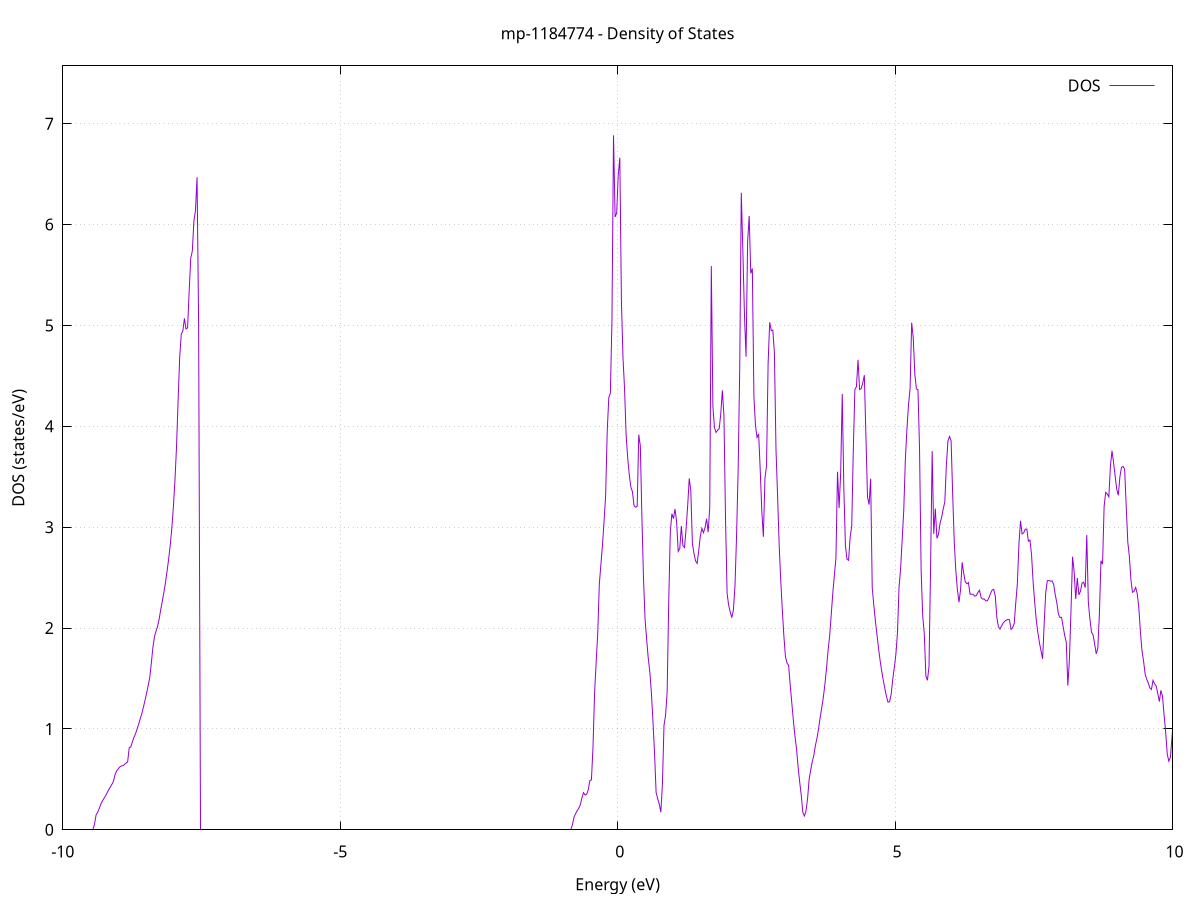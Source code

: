 set title 'mp-1184774 - Density of States'
set xlabel 'Energy (eV)'
set ylabel 'DOS (states/eV)'
set grid
set xrange [-10:10]
set yrange [0:7.573]
set xzeroaxis lt -1
set terminal png size 800,600
set output 'mp-1184774_dos_gnuplot.png'
plot '-' using 1:2 with lines title 'DOS'
-12.044000 0.000000
-12.015600 0.000000
-11.987200 0.000000
-11.958700 0.000000
-11.930300 0.000000
-11.901900 0.000000
-11.873500 0.000000
-11.845000 0.000000
-11.816600 0.000000
-11.788200 0.000000
-11.759700 0.000000
-11.731300 0.000000
-11.702900 0.000000
-11.674400 0.000000
-11.646000 0.000000
-11.617600 0.000000
-11.589100 0.000000
-11.560700 0.000000
-11.532300 0.000000
-11.503800 0.000000
-11.475400 0.000000
-11.447000 0.000000
-11.418600 0.000000
-11.390100 0.000000
-11.361700 0.000000
-11.333300 0.000000
-11.304800 0.000000
-11.276400 0.000000
-11.248000 0.000000
-11.219500 0.000000
-11.191100 0.000000
-11.162700 0.000000
-11.134200 0.000000
-11.105800 0.000000
-11.077400 0.000000
-11.048900 0.000000
-11.020500 0.000000
-10.992100 0.000000
-10.963700 0.000000
-10.935200 0.000000
-10.906800 0.000000
-10.878400 0.000000
-10.849900 0.000000
-10.821500 0.000000
-10.793100 0.000000
-10.764600 0.000000
-10.736200 0.000000
-10.707800 0.000000
-10.679300 0.000000
-10.650900 0.000000
-10.622500 0.000000
-10.594000 0.000000
-10.565600 0.000000
-10.537200 0.000000
-10.508700 0.000000
-10.480300 0.000000
-10.451900 0.000000
-10.423500 0.000000
-10.395000 0.000000
-10.366600 0.000000
-10.338200 0.000000
-10.309700 0.000000
-10.281300 0.000000
-10.252900 0.000000
-10.224400 0.000000
-10.196000 0.000000
-10.167600 0.000000
-10.139100 0.000000
-10.110700 0.000000
-10.082300 0.000000
-10.053800 0.000000
-10.025400 0.000000
-9.997000 0.000000
-9.968600 0.000000
-9.940100 0.000000
-9.911700 0.000000
-9.883300 0.000000
-9.854800 0.000000
-9.826400 0.000000
-9.798000 0.000000
-9.769500 0.000000
-9.741100 0.000000
-9.712700 0.000000
-9.684200 0.000000
-9.655800 0.000000
-9.627400 0.000000
-9.598900 0.000000
-9.570500 0.000000
-9.542100 0.000000
-9.513700 0.000000
-9.485200 0.000000
-9.456800 0.000400
-9.428400 0.054400
-9.399900 0.147300
-9.371500 0.174000
-9.343100 0.210400
-9.314600 0.253500
-9.286200 0.285100
-9.257800 0.311100
-9.229300 0.336900
-9.200900 0.367000
-9.172500 0.397400
-9.144000 0.423400
-9.115600 0.449700
-9.087200 0.478600
-9.058700 0.545700
-9.030300 0.583600
-9.001900 0.603000
-8.973500 0.622700
-8.945000 0.633200
-8.916600 0.634900
-8.888200 0.648300
-8.859700 0.661100
-8.831300 0.673100
-8.802900 0.812700
-8.774400 0.821400
-8.746000 0.870500
-8.717600 0.916500
-8.689100 0.951800
-8.660700 0.999200
-8.632300 1.047500
-8.603800 1.100900
-8.575400 1.152600
-8.547000 1.215300
-8.518600 1.281600
-8.490100 1.351600
-8.461700 1.427900
-8.433300 1.507900
-8.404800 1.649200
-8.376400 1.806200
-8.348000 1.913100
-8.319500 1.970300
-8.291100 2.017700
-8.262700 2.092100
-8.234200 2.184700
-8.205800 2.266400
-8.177400 2.356000
-8.148900 2.452600
-8.120500 2.563200
-8.092100 2.685500
-8.063600 2.820100
-8.035200 2.990100
-8.006800 3.200000
-7.978400 3.465200
-7.949900 3.801200
-7.921500 4.258400
-7.893100 4.681800
-7.864600 4.914700
-7.836200 4.946100
-7.807800 5.069500
-7.779300 4.964700
-7.750900 4.976400
-7.722500 5.335500
-7.694000 5.666900
-7.665600 5.737000
-7.637200 6.034900
-7.608700 6.138600
-7.580300 6.469400
-7.551900 5.005200
-7.523500 0.000000
-7.495000 0.000000
-7.466600 0.000000
-7.438200 0.000000
-7.409700 0.000000
-7.381300 0.000000
-7.352900 0.000000
-7.324400 0.000000
-7.296000 0.000000
-7.267600 0.000000
-7.239100 0.000000
-7.210700 0.000000
-7.182300 0.000000
-7.153800 0.000000
-7.125400 0.000000
-7.097000 0.000000
-7.068600 0.000000
-7.040100 0.000000
-7.011700 0.000000
-6.983300 0.000000
-6.954800 0.000000
-6.926400 0.000000
-6.898000 0.000000
-6.869500 0.000000
-6.841100 0.000000
-6.812700 0.000000
-6.784200 0.000000
-6.755800 0.000000
-6.727400 0.000000
-6.698900 0.000000
-6.670500 0.000000
-6.642100 0.000000
-6.613600 0.000000
-6.585200 0.000000
-6.556800 0.000000
-6.528400 0.000000
-6.499900 0.000000
-6.471500 0.000000
-6.443100 0.000000
-6.414600 0.000000
-6.386200 0.000000
-6.357800 0.000000
-6.329300 0.000000
-6.300900 0.000000
-6.272500 0.000000
-6.244000 0.000000
-6.215600 0.000000
-6.187200 0.000000
-6.158700 0.000000
-6.130300 0.000000
-6.101900 0.000000
-6.073500 0.000000
-6.045000 0.000000
-6.016600 0.000000
-5.988200 0.000000
-5.959700 0.000000
-5.931300 0.000000
-5.902900 0.000000
-5.874400 0.000000
-5.846000 0.000000
-5.817600 0.000000
-5.789100 0.000000
-5.760700 0.000000
-5.732300 0.000000
-5.703800 0.000000
-5.675400 0.000000
-5.647000 0.000000
-5.618600 0.000000
-5.590100 0.000000
-5.561700 0.000000
-5.533300 0.000000
-5.504800 0.000000
-5.476400 0.000000
-5.448000 0.000000
-5.419500 0.000000
-5.391100 0.000000
-5.362700 0.000000
-5.334200 0.000000
-5.305800 0.000000
-5.277400 0.000000
-5.248900 0.000000
-5.220500 0.000000
-5.192100 0.000000
-5.163600 0.000000
-5.135200 0.000000
-5.106800 0.000000
-5.078400 0.000000
-5.049900 0.000000
-5.021500 0.000000
-4.993100 0.000000
-4.964600 0.000000
-4.936200 0.000000
-4.907800 0.000000
-4.879300 0.000000
-4.850900 0.000000
-4.822500 0.000000
-4.794000 0.000000
-4.765600 0.000000
-4.737200 0.000000
-4.708700 0.000000
-4.680300 0.000000
-4.651900 0.000000
-4.623500 0.000000
-4.595000 0.000000
-4.566600 0.000000
-4.538200 0.000000
-4.509700 0.000000
-4.481300 0.000000
-4.452900 0.000000
-4.424400 0.000000
-4.396000 0.000000
-4.367600 0.000000
-4.339100 0.000000
-4.310700 0.000000
-4.282300 0.000000
-4.253800 0.000000
-4.225400 0.000000
-4.197000 0.000000
-4.168600 0.000000
-4.140100 0.000000
-4.111700 0.000000
-4.083300 0.000000
-4.054800 0.000000
-4.026400 0.000000
-3.998000 0.000000
-3.969500 0.000000
-3.941100 0.000000
-3.912700 0.000000
-3.884200 0.000000
-3.855800 0.000000
-3.827400 0.000000
-3.798900 0.000000
-3.770500 0.000000
-3.742100 0.000000
-3.713600 0.000000
-3.685200 0.000000
-3.656800 0.000000
-3.628400 0.000000
-3.599900 0.000000
-3.571500 0.000000
-3.543100 0.000000
-3.514600 0.000000
-3.486200 0.000000
-3.457800 0.000000
-3.429300 0.000000
-3.400900 0.000000
-3.372500 0.000000
-3.344000 0.000000
-3.315600 0.000000
-3.287200 0.000000
-3.258700 0.000000
-3.230300 0.000000
-3.201900 0.000000
-3.173500 0.000000
-3.145000 0.000000
-3.116600 0.000000
-3.088200 0.000000
-3.059700 0.000000
-3.031300 0.000000
-3.002900 0.000000
-2.974400 0.000000
-2.946000 0.000000
-2.917600 0.000000
-2.889100 0.000000
-2.860700 0.000000
-2.832300 0.000000
-2.803800 0.000000
-2.775400 0.000000
-2.747000 0.000000
-2.718600 0.000000
-2.690100 0.000000
-2.661700 0.000000
-2.633300 0.000000
-2.604800 0.000000
-2.576400 0.000000
-2.548000 0.000000
-2.519500 0.000000
-2.491100 0.000000
-2.462700 0.000000
-2.434200 0.000000
-2.405800 0.000000
-2.377400 0.000000
-2.348900 0.000000
-2.320500 0.000000
-2.292100 0.000000
-2.263600 0.000000
-2.235200 0.000000
-2.206800 0.000000
-2.178400 0.000000
-2.149900 0.000000
-2.121500 0.000000
-2.093100 0.000000
-2.064600 0.000000
-2.036200 0.000000
-2.007800 0.000000
-1.979300 0.000000
-1.950900 0.000000
-1.922500 0.000000
-1.894000 0.000000
-1.865600 0.000000
-1.837200 0.000000
-1.808700 0.000000
-1.780300 0.000000
-1.751900 0.000000
-1.723500 0.000000
-1.695000 0.000000
-1.666600 0.000000
-1.638200 0.000000
-1.609700 0.000000
-1.581300 0.000000
-1.552900 0.000000
-1.524400 0.000000
-1.496000 0.000000
-1.467600 0.000000
-1.439100 0.000000
-1.410700 0.000000
-1.382300 0.000000
-1.353800 0.000000
-1.325400 0.000000
-1.297000 0.000000
-1.268500 0.000000
-1.240100 0.000000
-1.211700 0.000000
-1.183300 0.000000
-1.154800 0.000000
-1.126400 0.000000
-1.098000 0.000000
-1.069500 0.000000
-1.041100 0.000000
-1.012700 0.000000
-0.984200 0.000000
-0.955800 0.000000
-0.927400 0.000000
-0.898900 0.000000
-0.870500 0.000000
-0.842100 0.004700
-0.813600 0.052400
-0.785200 0.127300
-0.756800 0.160900
-0.728400 0.189600
-0.699900 0.214300
-0.671500 0.251200
-0.643100 0.317100
-0.614600 0.368100
-0.586200 0.345000
-0.557800 0.351800
-0.529300 0.397500
-0.500900 0.487600
-0.472500 0.494700
-0.444000 0.821300
-0.415600 1.358200
-0.387200 1.661400
-0.358700 1.947900
-0.330300 2.434500
-0.301900 2.628200
-0.273500 2.821900
-0.245000 3.058800
-0.216600 3.307500
-0.188200 3.947500
-0.159700 4.283400
-0.131300 4.327400
-0.102900 5.039700
-0.074400 6.884400
-0.046000 6.074800
-0.017600 6.114300
0.010900 6.494800
0.039300 6.663000
0.067700 5.251700
0.096200 4.678800
0.124600 4.372800
0.153000 3.911400
0.181500 3.684500
0.209900 3.516800
0.238300 3.395800
0.266700 3.351700
0.295200 3.212800
0.323600 3.197600
0.352000 3.206500
0.380500 3.917600
0.408900 3.806200
0.437300 3.094400
0.465800 2.497700
0.494200 2.084600
0.522600 1.887800
0.551100 1.703400
0.579500 1.568600
0.607900 1.360900
0.636400 1.076200
0.664800 0.763300
0.693200 0.370100
0.721600 0.308000
0.750100 0.254700
0.778500 0.174400
0.806900 0.453300
0.835400 1.035200
0.863800 1.134900
0.892200 1.364000
0.920700 2.266400
0.949100 2.953600
0.977500 3.133000
1.006000 3.085000
1.034400 3.180300
1.062800 3.051600
1.091300 2.760400
1.119700 2.787200
1.148100 3.011800
1.176500 2.816000
1.205000 2.798100
1.233400 2.982800
1.261800 3.209500
1.290300 3.483500
1.318700 3.362300
1.347100 2.837000
1.375600 2.741500
1.404000 2.666000
1.432400 2.640100
1.460900 2.766600
1.489300 2.907500
1.517700 2.988300
1.546200 2.945100
1.574600 2.993900
1.603000 3.083500
1.631500 2.951000
1.659900 3.195400
1.688300 5.588500
1.716700 4.198000
1.745200 3.986000
1.773600 3.939100
1.802000 3.961500
1.830500 3.976400
1.858900 4.126300
1.887300 4.356000
1.915800 4.104800
1.944200 3.089300
1.972600 2.342600
2.001100 2.225000
2.029500 2.158000
2.057900 2.103300
2.086400 2.179200
2.114800 2.419000
2.143200 2.912600
2.171600 3.560500
2.200100 4.569300
2.228500 6.315400
2.256900 5.732500
2.285400 5.107700
2.313800 4.689400
2.342200 5.825000
2.370700 6.085300
2.399100 5.515700
2.427500 5.564600
2.456000 4.292200
2.484400 4.005700
2.512800 3.889400
2.541300 3.922900
2.569700 3.567000
2.598100 3.158500
2.626500 2.904600
2.655000 3.483200
2.683400 3.609900
2.711800 4.621100
2.740300 5.030500
2.768700 4.948100
2.797100 4.953200
2.825600 4.721000
2.854000 3.768200
2.882400 3.311200
2.910900 2.826000
2.939300 2.475400
2.967700 2.178600
2.996200 1.918500
3.024600 1.715300
3.053000 1.651700
3.081500 1.629400
3.109900 1.435900
3.138300 1.260500
3.166700 1.085800
3.195200 0.931500
3.223600 0.803800
3.252000 0.624400
3.280500 0.475700
3.308900 0.343300
3.337300 0.172700
3.365800 0.136000
3.394200 0.186500
3.422600 0.306900
3.451100 0.499100
3.479500 0.593400
3.507900 0.674200
3.536400 0.738900
3.564800 0.836800
3.593200 0.910300
3.621600 1.003000
3.650100 1.113200
3.678500 1.209400
3.706900 1.313200
3.735400 1.441500
3.763800 1.598600
3.792200 1.774700
3.820700 1.921300
3.849100 2.130900
3.877500 2.344600
3.906000 2.524200
3.934400 2.693300
3.962800 3.549500
3.991300 3.189300
4.019700 3.541800
4.048100 4.320500
4.076500 3.388300
4.105000 2.816600
4.133400 2.683100
4.161800 2.671000
4.190300 2.902600
4.218700 3.009000
4.247100 3.765000
4.275600 4.364300
4.304000 4.393000
4.332400 4.659000
4.360900 4.363700
4.389300 4.373500
4.417700 4.429300
4.446200 4.506800
4.474600 3.905300
4.503000 3.299200
4.531500 3.223300
4.559900 3.480700
4.588300 2.399700
4.616700 2.226200
4.645200 2.071000
4.673600 1.935500
4.702000 1.800200
4.730500 1.678100
4.758900 1.574100
4.787300 1.482500
4.815800 1.398800
4.844200 1.323400
4.872600 1.264200
4.901100 1.269900
4.929500 1.340900
4.957900 1.492500
4.986400 1.609300
5.014800 1.739900
5.043200 1.954300
5.071600 2.404400
5.100100 2.591500
5.128500 2.880800
5.156900 3.172000
5.185400 3.671800
5.213800 3.972800
5.242200 4.214000
5.270700 4.372000
5.299100 5.027900
5.327500 4.876600
5.356000 4.516100
5.384400 4.370400
5.412800 4.361800
5.441300 3.764900
5.469700 2.567900
5.498100 2.119200
5.526600 1.941700
5.555000 1.526400
5.583400 1.481500
5.611800 1.622300
5.640300 2.616600
5.668700 3.754000
5.697100 2.933700
5.725600 3.184100
5.754000 2.889100
5.782400 2.929000
5.810900 3.038600
5.839300 3.096600
5.867700 3.180300
5.896200 3.249400
5.924600 3.616300
5.953000 3.854500
5.981500 3.899700
6.009900 3.856500
6.038300 3.321000
6.066700 2.854300
6.095200 2.565300
6.123600 2.380300
6.152000 2.255600
6.180500 2.381200
6.208900 2.652000
6.237300 2.541200
6.265800 2.455800
6.294200 2.439500
6.322600 2.451300
6.351100 2.334900
6.379500 2.335700
6.407900 2.332500
6.436400 2.315400
6.464800 2.322100
6.493200 2.352100
6.521600 2.375100
6.550100 2.302800
6.578500 2.286700
6.606900 2.288100
6.635400 2.269800
6.663800 2.270100
6.692200 2.300800
6.720700 2.343600
6.749100 2.375800
6.777500 2.383500
6.806000 2.317400
6.834400 2.104500
6.862800 2.011900
6.891300 1.989500
6.919700 2.022000
6.948100 2.049300
6.976600 2.067900
7.005000 2.078300
7.033400 2.085300
7.061800 2.081000
7.090300 1.985700
7.118700 2.003700
7.147100 2.043500
7.175600 2.252200
7.204000 2.441100
7.232400 2.833000
7.260900 3.062400
7.289300 2.932500
7.317700 2.943800
7.346200 2.979600
7.374600 2.981000
7.403000 2.861000
7.431500 2.871600
7.459900 2.723100
7.488300 2.453200
7.516700 2.252600
7.545200 2.076900
7.573600 1.954500
7.602000 1.854300
7.630500 1.774000
7.658900 1.694900
7.687300 2.042200
7.715800 2.354200
7.744200 2.469900
7.772600 2.470800
7.801100 2.464800
7.829500 2.467800
7.857900 2.433500
7.886400 2.331700
7.914800 2.251300
7.943200 2.140500
7.971600 2.105000
8.000100 2.106200
8.028500 2.015400
8.056900 1.926900
8.085400 1.859500
8.113800 1.429500
8.142200 1.688600
8.170700 2.178000
8.199100 2.707100
8.227500 2.556100
8.256000 2.287900
8.284400 2.495300
8.312800 2.329100
8.341300 2.364700
8.369700 2.445400
8.398100 2.454100
8.426600 2.400500
8.455000 2.921800
8.483400 2.253900
8.511800 2.086800
8.540300 1.958900
8.568700 1.931700
8.597100 1.840900
8.625600 1.744100
8.654000 1.799600
8.682400 2.140000
8.710900 2.666800
8.739300 2.633300
8.767700 3.207100
8.796200 3.345000
8.824600 3.329100
8.853000 3.300500
8.881500 3.610000
8.909900 3.757400
8.938300 3.637000
8.966700 3.506900
8.995200 3.375000
9.023600 3.315500
9.052000 3.498600
9.080500 3.592500
9.108900 3.602700
9.137300 3.576300
9.165800 3.205900
9.194200 2.851700
9.222600 2.709300
9.251100 2.474700
9.279500 2.353700
9.307900 2.364500
9.336400 2.402700
9.364800 2.340000
9.393200 2.199500
9.421600 1.963400
9.450100 1.775200
9.478500 1.672800
9.506900 1.544100
9.535400 1.492700
9.563800 1.455000
9.592200 1.406500
9.620700 1.391500
9.649100 1.481000
9.677500 1.445000
9.706000 1.426400
9.734400 1.350600
9.762800 1.271200
9.791300 1.382300
9.819700 1.324700
9.848100 1.138800
9.876600 0.970000
9.905000 0.753200
9.933400 0.679700
9.961800 0.717300
9.990300 0.911600
10.018700 1.099900
10.047100 1.173400
10.075600 1.319100
10.104000 1.403900
10.132400 1.445100
10.160900 1.471900
10.189300 1.507900
10.217700 1.865800
10.246200 2.045800
10.274600 2.186800
10.303000 2.335900
10.331500 2.480800
10.359900 2.648900
10.388300 3.024300
10.416700 3.420900
10.445200 3.543400
10.473600 3.725700
10.502000 5.947200
10.530500 4.462800
10.558900 3.393400
10.587300 3.480700
10.615800 3.839000
10.644200 3.798300
10.672600 3.741900
10.701100 3.725000
10.729500 3.597600
10.757900 3.539900
10.786400 3.526500
10.814800 3.784200
10.843200 3.176800
10.871600 2.923300
10.900100 2.806000
10.928500 2.806500
10.956900 2.835300
10.985400 2.861100
11.013800 2.882300
11.042200 2.880300
11.070700 2.858800
11.099100 2.844200
11.127500 2.812100
11.156000 2.746700
11.184400 2.700800
11.212800 2.582900
11.241300 2.434000
11.269700 2.365500
11.298100 2.166700
11.326600 1.899200
11.355000 1.335200
11.383400 0.866400
11.411800 0.394600
11.440300 0.051700
11.468700 0.000000
11.497100 0.004600
11.525600 0.027300
11.554000 0.053500
11.582400 0.082900
11.610900 0.116600
11.639300 0.153800
11.667700 0.142100
11.696200 0.160200
11.724600 0.176300
11.753000 0.198000
11.781500 0.217200
11.809900 0.235000
11.838300 0.256800
11.866700 0.279800
11.895200 0.280600
11.923600 0.297100
11.952000 0.314700
11.980500 0.336100
12.008900 0.361900
12.037300 0.388500
12.065800 0.411500
12.094200 0.433500
12.122600 0.456000
12.151100 0.479400
12.179500 0.521600
12.207900 0.602200
12.236400 0.720100
12.264800 0.862000
12.293200 1.092500
12.321700 1.098900
12.350100 1.108400
12.378500 1.055900
12.406900 0.997500
12.435400 0.918100
12.463800 0.839600
12.492200 0.803900
12.520700 0.780900
12.549100 0.762500
12.577500 0.747000
12.606000 0.737500
12.634400 0.733500
12.662800 0.730400
12.691300 0.724200
12.719700 0.721500
12.748100 0.724900
12.776600 0.726000
12.805000 0.724400
12.833400 0.722100
12.861800 0.721000
12.890300 0.717600
12.918700 0.714200
12.947100 0.710500
12.975600 0.706500
13.004000 0.702400
13.032400 0.699800
13.060900 0.696400
13.089300 0.695600
13.117700 0.696800
13.146200 0.699000
13.174600 0.702100
13.203000 0.705600
13.231500 0.709200
13.259900 0.712900
13.288300 0.716700
13.316700 0.720600
13.345200 0.724600
13.373600 0.728600
13.402000 0.732500
13.430500 0.736400
13.458900 0.740800
13.487300 0.746200
13.515800 0.751700
13.544200 0.757000
13.572600 0.764000
13.601100 0.770700
13.629500 0.776600
13.657900 0.782200
13.686400 0.788400
13.714800 0.795300
13.743200 0.803000
13.771700 0.811500
13.800100 0.820400
13.828500 0.829800
13.856900 0.839400
13.885400 0.849600
13.913800 0.861200
13.942200 0.874500
13.970700 0.890000
13.999100 0.914500
14.027500 0.944900
14.056000 0.975100
14.084400 0.939800
14.112800 0.922300
14.141300 0.922600
14.169700 0.921500
14.198100 0.919300
14.226600 0.916000
14.255000 0.916000
14.283400 0.920400
14.311800 0.924200
14.340300 0.934900
14.368700 0.938300
14.397100 0.939400
14.425600 0.934800
14.454000 0.916300
14.482400 0.898000
14.510900 0.879700
14.539300 0.830400
14.567700 0.826700
14.596200 0.823400
14.624600 0.819400
14.653000 0.816400
14.681500 0.813900
14.709900 0.816100
14.738300 0.819300
14.766700 0.823600
14.795200 0.833600
14.823600 0.845200
14.852000 0.880300
14.880500 0.969900
14.908900 0.982700
14.937300 0.979400
14.965800 0.924400
14.994200 0.891300
15.022600 0.893300
15.051100 0.894100
15.079500 0.895500
15.107900 0.897100
15.136400 0.897300
15.164800 0.898900
15.193200 0.899800
15.221700 0.900100
15.250100 0.884400
15.278500 0.874600
15.306900 0.872700
15.335400 0.872100
15.363800 0.871400
15.392200 0.870600
15.420700 0.867600
15.449100 0.868100
15.477500 0.867800
15.506000 0.868300
15.534400 0.869300
15.562800 0.871800
15.591300 0.874100
15.619700 0.875400
15.648100 0.875100
15.676600 0.873800
15.705000 0.870600
15.733400 0.864100
15.761800 0.860000
15.790300 0.855800
15.818700 0.851200
15.847100 0.846600
15.875600 0.842000
15.904000 0.837400
15.932400 0.834800
15.960900 0.836900
15.989300 0.841900
16.017700 0.845900
16.046200 0.849200
16.074600 0.853700
16.103000 0.859400
16.131500 0.866900
16.159900 0.873400
16.188300 0.886800
16.216700 0.893700
16.245200 0.893400
16.273600 0.907700
16.302000 0.926000
16.330500 0.952200
16.358900 0.980300
16.387300 1.024900
16.415800 1.015800
16.444200 0.986000
16.472600 0.951500
16.501100 0.874500
16.529500 0.804700
16.557900 0.778100
16.586400 0.747400
16.614800 0.747800
16.643200 0.710000
16.671700 0.644700
16.700100 0.567600
16.728500 0.500900
16.756900 0.497700
16.785400 0.288600
16.813800 0.222800
16.842200 0.226400
16.870700 0.237900
16.899100 0.326400
16.927500 0.429500
16.956000 0.534500
16.984400 0.615700
17.012800 0.713600
17.041300 0.843400
17.069700 0.879200
17.098100 0.818300
17.126600 0.768100
17.155000 0.762600
17.183400 0.765100
17.211800 0.767800
17.240300 0.804200
17.268700 0.843300
17.297100 0.859900
17.325600 0.771800
17.354000 0.776700
17.382400 0.789400
17.410900 0.841500
17.439300 0.926200
17.467700 1.040500
17.496200 1.191300
17.524600 1.264500
17.553000 1.341300
17.581500 1.380100
17.609900 1.389100
17.638300 1.365800
17.666700 1.338100
17.695200 1.340800
17.723600 1.360500
17.752000 1.378000
17.780500 1.395200
17.808900 1.407500
17.837300 1.394400
17.865800 1.397400
17.894200 1.346900
17.922600 1.335400
17.951100 1.315400
17.979500 1.295400
18.007900 1.286100
18.036400 1.278500
18.064800 1.273500
18.093200 1.271300
18.121700 1.280400
18.150100 1.298200
18.178500 1.324100
18.206900 1.351900
18.235400 1.381500
18.263800 1.413500
18.292200 1.380300
18.320700 1.379800
18.349100 1.378100
18.377500 1.376200
18.406000 1.376100
18.434400 1.372200
18.462800 1.365800
18.491300 1.387400
18.519700 1.472000
18.548100 1.496400
18.576600 1.445000
18.605000 1.412600
18.633400 1.382700
18.661800 1.355300
18.690300 1.337700
18.718700 1.337600
18.747100 1.360400
18.775600 1.388000
18.804000 1.411600
18.832400 1.438400
18.860900 1.474500
18.889300 1.512600
18.917700 1.524800
18.946200 1.532000
18.974600 1.543500
19.003000 1.552700
19.031500 1.557100
19.059900 1.556300
19.088300 1.545800
19.116800 1.457800
19.145200 1.428800
19.173600 1.431500
19.202000 1.439200
19.230500 1.467000
19.258900 1.461600
19.287300 1.451300
19.315800 1.439600
19.344200 1.427700
19.372600 1.413900
19.401100 1.402300
19.429500 1.411500
19.457900 1.448100
19.486400 1.456900
19.514800 1.438700
19.543200 1.398600
19.571700 1.363900
19.600100 1.340000
19.628500 1.326500
19.656900 1.317400
19.685400 1.306900
19.713800 1.293100
19.742200 1.282200
19.770700 1.283400
19.799100 1.290600
19.827500 1.297900
19.856000 1.276200
19.884400 1.264100
19.912800 1.268500
19.941300 1.271200
19.969700 1.293000
19.998100 1.325000
20.026600 1.366700
20.055000 1.428500
20.083400 1.439800
20.111800 1.407200
20.140300 1.367900
20.168700 1.339500
20.197100 1.320900
20.225600 1.317500
20.254000 1.316000
20.282400 1.351200
20.310900 1.418600
20.339300 1.456600
20.367700 1.418600
20.396200 1.365500
20.424600 1.387000
20.453000 1.444400
20.481500 1.549200
20.509900 1.683500
20.538300 1.765000
20.566800 1.800200
20.595200 1.809100
20.623600 1.845300
20.652000 1.909700
20.680500 2.025600
20.708900 2.091500
20.737300 2.168900
20.765800 2.273200
20.794200 2.404600
20.822600 2.519100
20.851100 2.313500
20.879500 2.081200
20.907900 1.925200
20.936400 1.872300
20.964800 1.850600
20.993200 2.063800
21.021700 1.934200
21.050100 1.937000
21.078500 1.916300
21.106900 1.802000
21.135400 1.711600
21.163800 1.654000
21.192200 1.623500
21.220700 1.738800
21.249100 1.737900
21.277500 1.859800
21.306000 1.777800
21.334400 1.805000
21.362800 1.827000
21.391300 1.811200
21.419700 1.676300
21.448100 1.582000
21.476600 1.494600
21.505000 1.616500
21.533400 1.381800
21.561800 1.300400
21.590300 1.316200
21.618700 1.330800
21.647100 1.345500
21.675600 1.355200
21.704000 1.408600
21.732400 1.460100
21.760900 1.519500
21.789300 1.615200
21.817700 1.985700
21.846200 1.969200
21.874600 2.079200
21.903000 2.170900
21.931500 2.204900
21.959900 2.102100
21.988300 2.082600
22.016800 2.080700
22.045200 2.108700
22.073600 2.083700
22.102000 2.023700
22.130500 1.968200
22.158900 1.952300
22.187300 1.906500
22.215800 1.859000
22.244200 1.835100
22.272600 2.327100
22.301100 1.843800
22.329500 1.688500
22.357900 1.562100
22.386400 1.468500
22.414800 1.402500
22.443200 1.357400
22.471700 1.318300
22.500100 1.297200
22.528500 1.310400
22.556900 1.335300
22.585400 1.350500
22.613800 1.365300
22.642200 1.542300
22.670700 2.768900
22.699100 1.622600
22.727500 1.564800
22.756000 1.477700
22.784400 1.481900
22.812800 1.492200
22.841300 1.500900
22.869700 1.499500
22.898100 1.484300
22.926600 1.477200
22.955000 1.485000
22.983400 1.496400
23.011800 1.521800
23.040300 1.543400
23.068700 1.558000
23.097100 1.565400
23.125600 1.578400
23.154000 1.599100
23.182400 1.775300
23.210900 1.939000
23.239300 2.171500
23.267700 2.453700
23.296200 2.889000
23.324600 2.477700
23.353000 2.389800
23.381500 2.315600
23.409900 2.274000
23.438300 2.243200
23.466800 2.256000
23.495200 2.244100
23.523600 2.170500
23.552000 2.126500
23.580500 2.090100
23.608900 2.037400
23.637300 1.990600
23.665800 1.944900
23.694200 1.891800
23.722600 1.813200
23.751100 1.675800
23.779500 1.535300
23.807900 1.365300
23.836400 1.297100
23.864800 1.297800
23.893200 1.345000
23.921700 1.390400
23.950100 1.455600
23.978500 1.517400
24.006900 1.569400
24.035400 1.655800
24.063800 1.798900
24.092200 1.747100
24.120700 1.650100
24.149100 1.693400
24.177500 1.747300
24.206000 1.784900
24.234400 1.805300
24.262800 1.813300
24.291300 1.807600
24.319700 1.807100
24.348100 1.812700
24.376600 1.809700
24.405000 1.819200
24.433400 1.875300
24.461800 1.913700
24.490300 1.986100
24.518700 2.030200
24.547100 2.067600
24.575600 2.101100
24.604000 2.140500
24.632400 2.146800
24.660900 2.151400
24.689300 2.147500
24.717700 2.142100
24.746200 2.146300
24.774600 2.160100
24.803000 2.192000
24.831500 2.214800
24.859900 2.217200
24.888300 2.203900
24.916800 2.189500
24.945200 2.169800
24.973600 2.153600
25.002000 2.134500
25.030500 2.103700
25.058900 2.070900
25.087300 2.043600
25.115800 2.027500
25.144200 2.026000
25.172600 2.000900
25.201100 1.980200
25.229500 1.960700
25.257900 1.944900
25.286400 1.948900
25.314800 1.958700
25.343200 1.986000
25.371700 1.998800
25.400100 2.003600
25.428500 2.201500
25.456900 1.989500
25.485400 1.865200
25.513800 1.840600
25.542200 1.916600
25.570700 1.959400
25.599100 1.755500
25.627500 1.699500
25.656000 1.629900
25.684400 1.578300
25.712800 1.523600
25.741300 1.484900
25.769700 1.451500
25.798100 1.444000
25.826600 1.389900
25.855000 1.381100
25.883400 1.384600
25.911800 1.367200
25.940300 1.446500
25.968700 1.416500
25.997100 1.370800
26.025600 1.336600
26.054000 1.306000
26.082400 1.246400
26.110900 1.201900
26.139300 1.161000
26.167700 1.130800
26.196200 1.097100
26.224600 1.063500
26.253000 1.036900
26.281500 1.076400
26.309900 1.184300
26.338300 1.252500
26.366800 1.256300
26.395200 1.278900
26.423600 1.336500
26.452000 1.313800
26.480500 1.380700
26.508900 1.252400
26.537300 1.207400
26.565800 1.201700
26.594200 1.126400
26.622600 1.018300
26.651100 0.992100
26.679500 0.988700
26.707900 1.026500
26.736400 1.061000
26.764800 1.074200
26.793200 1.234900
26.821700 1.214500
26.850100 0.754500
26.878500 0.785500
26.906900 0.835900
26.935400 0.895100
26.963800 0.948200
26.992200 0.994200
27.020700 1.044000
27.049100 1.094300
27.077500 1.167900
27.106000 1.213500
27.134400 1.320700
27.162800 1.508400
27.191300 1.680500
27.219700 1.829600
27.248100 1.967500
27.276600 2.104700
27.305000 2.314200
27.333400 2.488200
27.361900 2.606700
27.390300 2.658500
27.418700 2.646600
27.447100 2.589200
27.475600 2.543000
27.504000 2.543500
27.532400 2.896200
27.560900 2.401700
27.589300 2.220200
27.617700 1.724700
27.646200 1.501500
27.674600 1.469000
27.703000 1.533100
27.731500 1.451600
27.759900 1.446700
27.788300 1.502800
27.816800 1.609600
27.845200 1.856900
27.873600 2.109900
27.902000 1.804900
27.930500 1.870900
27.958900 2.011200
27.987300 2.046400
28.015800 2.057900
28.044200 2.080300
28.072600 2.053900
28.101100 2.075300
28.129500 2.122000
28.157900 2.053900
28.186400 1.981800
28.214800 1.932200
28.243200 1.852900
28.271700 1.788900
28.300100 1.726100
28.328500 1.698200
28.356900 1.689400
28.385400 1.677800
28.413800 1.661700
28.442200 1.626500
28.470700 1.588900
28.499100 1.544500
28.527500 1.497200
28.556000 1.446500
28.584400 1.394200
28.612800 1.358700
28.641300 1.366400
28.669700 1.381700
28.698100 1.394200
28.726600 1.383200
28.755000 1.384600
28.783400 1.392600
28.811900 1.308400
28.840300 1.264800
28.868700 1.174700
28.897100 1.036000
28.925600 0.966600
28.954000 0.927200
28.982400 0.906600
29.010900 0.910200
29.039300 0.953300
29.067700 0.942200
29.096200 0.931400
29.124600 0.921500
29.153000 0.914200
29.181500 1.001800
29.209900 0.898800
29.238300 0.916900
29.266800 0.930500
29.295200 0.954300
29.323600 1.028300
29.352000 1.034900
29.380500 0.985400
29.408900 0.961400
29.437300 0.977700
29.465800 0.991400
29.494200 0.943800
29.522600 0.927800
29.551100 0.908100
29.579500 0.934700
29.607900 0.908400
29.636400 0.861300
29.664800 0.802300
29.693200 0.738500
29.721700 0.671600
29.750100 0.613500
29.778500 0.570400
29.806900 0.544900
29.835400 0.538700
29.863800 0.526300
29.892200 0.518000
29.920700 0.511500
29.949100 0.504200
29.977500 0.498100
30.006000 0.493900
30.034400 0.492600
30.062800 0.529400
30.091300 0.552100
30.119700 0.620700
30.148100 0.783900
30.176600 0.950700
30.205000 1.132000
30.233400 1.291300
30.261900 1.417200
30.290300 1.613400
30.318700 1.906900
30.347100 2.610800
30.375600 2.652800
30.404000 2.495200
30.432400 2.315600
30.460900 2.182900
30.489300 2.115600
30.517700 2.016700
30.546200 1.950900
30.574600 1.986200
30.603000 2.000700
30.631500 1.900800
30.659900 1.877500
30.688300 1.860300
30.716800 1.835100
30.745200 1.864500
30.773600 1.854100
30.802000 1.821300
30.830500 1.829800
30.858900 1.848500
30.887300 1.880000
30.915800 1.913000
30.944200 1.937700
30.972600 1.959000
31.001100 1.945200
31.029500 1.906900
31.057900 1.830100
31.086400 1.783700
31.114800 1.726200
31.143200 1.704500
31.171700 1.691600
31.200100 1.677800
31.228500 1.671700
31.256900 1.673600
31.285400 1.675700
31.313800 1.619400
31.342200 1.563700
31.370700 1.530000
31.399100 1.504900
31.427500 1.540600
31.456000 1.724800
31.484400 1.728100
31.512800 1.728800
31.541300 1.835400
31.569700 1.962400
31.598100 2.154200
31.626600 2.369800
31.655000 2.281000
31.683400 2.296900
31.711900 2.270100
31.740300 2.241100
31.768700 2.245600
31.797100 2.260800
31.825600 2.255500
31.854000 2.575600
31.882400 2.026500
31.910900 1.916700
31.939300 1.944800
31.967700 2.126000
31.996200 2.213000
32.024600 2.306100
32.053000 2.426000
32.081500 2.555000
32.109900 2.587500
32.138300 2.470000
32.166800 2.434400
32.195200 2.427700
32.223600 2.420800
32.252000 2.831500
32.280500 2.561800
32.308900 2.563000
32.337300 2.512600
32.365800 2.326100
32.394200 2.305500
32.422600 2.325700
32.451100 2.475100
32.479500 2.646800
32.507900 2.706300
32.536400 2.900600
32.564800 3.161300
32.593200 3.498800
32.621700 3.530100
32.650100 3.242200
32.678500 3.165700
32.706900 2.785700
32.735400 2.593200
32.763800 2.467300
32.792200 2.385800
32.820700 2.359100
32.849100 2.334100
32.877500 2.255400
32.906000 2.175700
32.934400 2.103500
32.962800 2.054600
32.991300 2.011000
33.019700 1.867200
33.048100 1.831200
33.076600 1.799500
33.105000 1.771400
33.133400 1.744100
33.161900 1.718400
33.190300 1.695500
33.218700 1.680100
33.247100 1.673000
33.275600 1.654100
33.304000 1.658200
33.332400 1.661800
33.360900 1.682700
33.389300 1.737600
33.417700 1.763600
33.446200 1.736800
33.474600 1.689400
33.503000 1.635300
33.531500 1.590900
33.559900 1.545300
33.588300 1.499700
33.616800 1.460800
33.645200 1.420200
33.673600 1.324600
33.702000 1.262800
33.730500 1.231000
33.758900 1.189000
33.787300 1.184700
33.815800 1.194300
33.844200 1.211800
33.872600 1.234900
33.901100 1.252900
33.929500 1.210500
33.957900 1.214300
33.986400 1.236600
34.014800 1.231000
34.043200 1.240700
34.071700 1.255600
34.100100 1.202500
34.128500 1.144100
34.157000 1.088700
34.185400 1.032000
34.213800 0.936700
34.242200 0.729800
34.270700 0.605700
34.299100 0.550200
34.327500 0.519900
34.356000 0.499800
34.384400 0.478900
34.412800 0.473000
34.441300 0.500000
34.469700 0.528100
34.498100 0.610400
34.526600 0.701900
34.555000 0.790000
34.583400 1.120700
34.611900 1.393200
34.640300 1.508600
34.668700 1.651000
34.697100 1.746300
34.725600 1.707400
34.754000 1.630200
34.782400 1.665400
34.810900 1.704700
34.839300 1.826200
34.867700 1.931700
34.896200 2.121500
34.924600 2.552500
34.953000 3.190300
34.981500 3.053700
35.009900 3.001700
35.038300 2.911300
35.066800 3.066400
35.095200 2.719600
35.123600 2.645300
35.152000 2.581600
35.180500 2.509100
35.208900 2.443600
35.237300 2.350100
35.265800 2.376200
35.294200 2.220800
35.322600 2.229500
35.351100 2.367700
35.379500 2.302700
35.407900 2.202100
35.436400 2.186600
35.464800 2.168400
35.493200 2.163500
35.521700 2.234300
35.550100 2.212600
35.578500 2.180400
35.607000 2.173900
35.635400 2.183200
35.663800 2.262400
35.692200 2.481200
35.720700 2.588200
35.749100 2.534000
35.777500 2.413400
35.806000 2.365400
35.834400 2.311100
35.862800 2.255500
35.891300 2.207400
35.919700 2.173600
35.948100 2.127800
35.976600 2.013500
36.005000 1.806000
36.033400 1.722200
36.061900 1.552000
36.090300 1.494200
36.118700 1.440500
36.147100 1.390400
36.175600 1.316500
36.204000 1.242100
36.232400 1.190800
36.260900 1.406300
36.289300 1.609600
36.317700 1.707100
36.346200 1.633600
36.374600 1.587500
36.403000 1.558200
36.431500 1.549200
36.459900 1.572700
36.488300 1.649100
36.516800 1.666000
36.545200 1.681000
36.573600 1.709000
36.602000 1.748200
36.630500 1.816700
36.658900 1.917800
36.687300 2.013200
36.715800 2.066500
36.744200 2.145300
36.772600 2.239300
36.801100 2.346300
36.829500 2.608400
36.857900 2.696400
36.886400 2.810700
36.914800 3.174000
36.943200 2.820900
36.971700 2.789300
37.000100 2.844100
37.028500 2.843600
37.057000 3.006700
37.085400 3.225500
37.113800 3.427500
37.142200 3.605000
37.170700 3.636400
37.199100 3.460900
37.227500 3.372300
37.256000 3.363100
37.284400 3.545600
37.312800 3.624600
37.341300 3.513400
37.369700 3.473400
37.398100 3.379200
37.426600 3.045000
37.455000 2.641800
37.483400 2.449500
37.511900 2.349800
37.540300 2.232000
37.568700 2.076500
37.597100 2.021900
37.625600 1.984000
37.654000 1.941500
37.682400 1.911700
37.710900 1.924900
37.739300 1.934100
37.767700 1.922800
37.796200 1.931100
37.824600 2.001500
37.853000 1.948700
37.881500 1.991300
37.909900 2.059100
37.938300 2.150500
37.966800 2.249900
37.995200 2.304000
38.023600 2.298000
38.052000 2.242700
38.080500 2.163400
38.108900 2.080900
38.137300 2.009900
38.165800 1.971100
38.194200 1.922000
38.222600 1.848200
38.251100 1.775400
38.279500 1.684600
38.307900 1.606500
38.336400 1.573800
38.364800 1.569000
38.393200 1.563100
38.421700 1.590400
38.450100 1.682300
38.478500 1.747300
38.507000 1.806900
38.535400 1.892900
38.563800 1.922900
38.592200 1.969500
38.620700 1.998500
38.649100 2.013800
38.677500 2.025100
38.706000 2.036500
38.734400 2.063700
38.762800 2.076900
38.791300 2.094500
38.819700 2.142600
38.848100 2.198400
38.876600 2.248300
38.905000 2.323800
38.933400 2.423500
38.961900 2.603100
38.990300 2.868700
39.018700 3.257500
39.047100 3.790700
39.075600 4.571700
39.104000 5.020600
39.132400 4.820500
39.160900 4.739200
39.189300 4.833800
39.217700 5.008000
39.246200 5.444100
39.274600 6.353800
39.303000 10.818400
39.331500 13.670500
39.359900 15.350600
39.388300 12.360900
39.416800 11.216900
39.445200 9.513600
39.473600 21.041000
39.502000 54.070500
39.530500 36.756700
39.558900 22.903400
39.587300 32.610500
39.615800 24.826500
39.644200 21.216200
39.672600 18.170900
39.701100 24.919500
39.729500 15.946900
39.757900 8.601100
39.786400 7.762700
39.814800 7.521300
39.843200 7.301600
39.871700 6.488900
39.900100 5.877800
39.928500 5.397300
39.957000 4.930400
39.985400 4.727800
40.013800 4.819800
40.042200 5.151100
40.070700 4.848800
40.099100 4.932400
40.127500 4.813900
40.156000 4.614000
40.184400 4.328100
40.212800 3.955600
40.241300 3.467900
40.269700 3.440300
40.298100 3.128600
40.326600 3.193300
40.355000 3.132600
40.383400 3.022200
40.411900 2.825200
40.440300 2.684500
40.468700 2.340600
40.497100 2.130600
40.525600 2.219400
40.554000 2.109600
40.582400 1.603500
40.610900 1.450500
40.639300 1.377300
40.667700 1.329000
40.696200 1.303600
40.724600 1.279800
40.753000 1.286300
40.781500 1.329100
40.809900 1.405300
40.838300 1.505700
40.866800 1.665800
40.895200 1.787400
40.923600 1.840800
40.952100 1.922600
40.980500 2.061100
41.008900 2.120400
41.037300 2.059900
41.065800 2.010900
41.094200 1.961600
41.122600 1.913000
41.151100 1.901400
41.179500 1.884200
41.207900 1.874000
41.236400 1.893500
41.264800 1.908500
41.293200 1.945800
41.321700 1.954200
41.350100 2.003500
41.378500 1.963500
41.407000 1.929500
41.435400 1.911400
41.463800 1.869800
41.492200 1.779800
41.520700 1.699100
41.549100 1.641900
41.577500 1.572200
41.606000 1.593700
41.634400 1.891700
41.662800 1.528100
41.691300 1.423800
41.719700 1.498600
41.748100 1.617900
41.776600 1.596500
41.805000 1.682000
41.833400 1.759300
41.861900 1.797500
41.890300 1.718700
41.918700 1.624900
41.947100 1.500200
41.975600 1.435100
42.004000 1.384000
42.032400 1.258700
42.060900 0.900600
42.089300 0.491600
42.117700 0.254800
42.146200 0.127800
42.174600 0.058400
42.203000 0.015900
42.231500 0.000100
42.259900 0.000000
42.288300 0.000000
42.316800 0.000000
42.345200 0.000000
42.373600 0.000000
42.402100 0.000000
42.430500 0.000000
42.458900 0.000000
42.487300 0.000000
42.515800 0.000000
42.544200 0.000000
42.572600 0.000000
42.601100 0.000000
42.629500 0.000000
42.657900 0.000000
42.686400 0.000000
42.714800 0.000000
42.743200 0.000000
42.771700 0.000000
42.800100 0.000000
42.828500 0.000000
42.857000 0.000000
42.885400 0.000000
42.913800 0.000000
42.942200 0.000000
42.970700 0.000000
42.999100 0.000000
43.027500 0.000000
43.056000 0.000000
43.084400 0.000000
43.112800 0.000000
43.141300 0.000000
43.169700 0.000000
43.198100 0.000000
43.226600 0.000000
43.255000 0.000000
43.283400 0.000000
43.311900 0.000000
43.340300 0.000000
43.368700 0.000000
43.397100 0.000000
43.425600 0.000000
43.454000 0.000000
43.482400 0.000000
43.510900 0.000000
43.539300 0.000000
43.567700 0.000000
43.596200 0.000000
43.624600 0.000000
43.653000 0.000000
43.681500 0.000000
43.709900 0.000000
43.738300 0.000000
43.766800 0.000000
43.795200 0.000000
43.823600 0.000000
43.852100 0.000000
43.880500 0.000000
43.908900 0.000000
43.937300 0.000000
43.965800 0.000000
43.994200 0.000000
44.022600 0.000000
44.051100 0.000000
44.079500 0.000000
44.107900 0.000000
44.136400 0.000000
44.164800 0.000000
44.193200 0.000000
44.221700 0.000000
44.250100 0.000000
44.278500 0.000000
44.307000 0.000000
44.335400 0.000000
44.363800 0.000000
44.392200 0.000000
44.420700 0.000000
44.449100 0.000000
44.477500 0.000000
44.506000 0.000000
44.534400 0.000000
44.562800 0.000000
44.591300 0.000000
44.619700 0.000000
44.648100 0.000000
44.676600 0.000000
44.705000 0.000000
44.733400 0.000000
44.761900 0.000000
44.790300 0.000000
44.818700 0.000000
e
